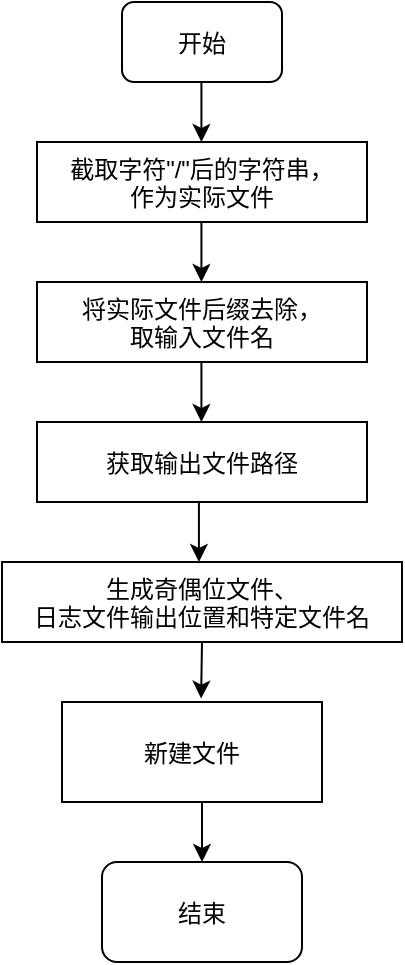 <mxfile version="21.2.1" type="device">
  <diagram name="第 1 页" id="qvMEZAxRcfkdHlF2laVr">
    <mxGraphModel dx="1100" dy="809" grid="1" gridSize="10" guides="1" tooltips="1" connect="1" arrows="1" fold="1" page="1" pageScale="1" pageWidth="827" pageHeight="1169" math="0" shadow="0">
      <root>
        <mxCell id="0" />
        <mxCell id="1" parent="0" />
        <mxCell id="XmZ_OWA6K7OfH9DnF8V5-3" value="截取字符&quot;/&quot;后的字符串，&#xa;作为实际文件" style="rounded=0;" vertex="1" parent="1">
          <mxGeometry x="367.5" y="800" width="165" height="40" as="geometry" />
        </mxCell>
        <mxCell id="XmZ_OWA6K7OfH9DnF8V5-7" value="生成奇偶位文件、&#xa;日志文件输出位置和特定文件名" style="rounded=0;" vertex="1" parent="1">
          <mxGeometry x="350" y="1010" width="200" height="40" as="geometry" />
        </mxCell>
        <mxCell id="XmZ_OWA6K7OfH9DnF8V5-8" value="" style="endArrow=classic;rounded=0;exitX=0.5;exitY=1;exitDx=0;exitDy=0;entryX=0.535;entryY=-0.034;entryDx=0;entryDy=0;entryPerimeter=0;" edge="1" parent="1" target="XmZ_OWA6K7OfH9DnF8V5-10">
          <mxGeometry width="50" height="50" relative="1" as="geometry">
            <mxPoint x="450" y="1050" as="sourcePoint" />
            <mxPoint x="450" y="1080" as="targetPoint" />
          </mxGeometry>
        </mxCell>
        <mxCell id="XmZ_OWA6K7OfH9DnF8V5-10" value="新建文件" style="rounded=0;" vertex="1" parent="1">
          <mxGeometry x="380" y="1080" width="130" height="50" as="geometry" />
        </mxCell>
        <mxCell id="XmZ_OWA6K7OfH9DnF8V5-26" value="将实际文件后缀去除，&#xa;取输入文件名" style="rounded=0;" vertex="1" parent="1">
          <mxGeometry x="367.5" y="870" width="165" height="40" as="geometry" />
        </mxCell>
        <mxCell id="XmZ_OWA6K7OfH9DnF8V5-27" value="获取输出文件路径" style="rounded=0;" vertex="1" parent="1">
          <mxGeometry x="367.5" y="940" width="165" height="40" as="geometry" />
        </mxCell>
        <mxCell id="XmZ_OWA6K7OfH9DnF8V5-28" value="" style="endArrow=classic;rounded=0;exitX=0.5;exitY=1;exitDx=0;exitDy=0;" edge="1" parent="1">
          <mxGeometry width="50" height="50" relative="1" as="geometry">
            <mxPoint x="449.71" y="770" as="sourcePoint" />
            <mxPoint x="449.71" y="800" as="targetPoint" />
          </mxGeometry>
        </mxCell>
        <mxCell id="XmZ_OWA6K7OfH9DnF8V5-29" value="" style="endArrow=classic;rounded=0;exitX=0.5;exitY=1;exitDx=0;exitDy=0;" edge="1" parent="1">
          <mxGeometry width="50" height="50" relative="1" as="geometry">
            <mxPoint x="449.71" y="840" as="sourcePoint" />
            <mxPoint x="449.71" y="870" as="targetPoint" />
          </mxGeometry>
        </mxCell>
        <mxCell id="XmZ_OWA6K7OfH9DnF8V5-30" value="" style="endArrow=classic;rounded=0;exitX=0.5;exitY=1;exitDx=0;exitDy=0;" edge="1" parent="1">
          <mxGeometry width="50" height="50" relative="1" as="geometry">
            <mxPoint x="449.71" y="910" as="sourcePoint" />
            <mxPoint x="449.71" y="940" as="targetPoint" />
          </mxGeometry>
        </mxCell>
        <mxCell id="XmZ_OWA6K7OfH9DnF8V5-31" value="" style="endArrow=classic;rounded=0;exitX=0.5;exitY=1;exitDx=0;exitDy=0;" edge="1" parent="1">
          <mxGeometry width="50" height="50" relative="1" as="geometry">
            <mxPoint x="448.46" y="980" as="sourcePoint" />
            <mxPoint x="448.46" y="1010" as="targetPoint" />
          </mxGeometry>
        </mxCell>
        <mxCell id="XmZ_OWA6K7OfH9DnF8V5-39" value="开始" style="rounded=1;" vertex="1" parent="1">
          <mxGeometry x="410" y="730" width="80" height="40" as="geometry" />
        </mxCell>
        <mxCell id="XmZ_OWA6K7OfH9DnF8V5-44" value="结束" style="rounded=1;" vertex="1" parent="1">
          <mxGeometry x="400" y="1160" width="100" height="50" as="geometry" />
        </mxCell>
        <mxCell id="XmZ_OWA6K7OfH9DnF8V5-45" value="" style="endArrow=classic;rounded=0;entryX=0.5;entryY=0;entryDx=0;entryDy=0;" edge="1" parent="1" target="XmZ_OWA6K7OfH9DnF8V5-44">
          <mxGeometry width="50" height="50" relative="1" as="geometry">
            <mxPoint x="450" y="1130" as="sourcePoint" />
            <mxPoint x="410" y="1080" as="targetPoint" />
          </mxGeometry>
        </mxCell>
      </root>
    </mxGraphModel>
  </diagram>
</mxfile>
